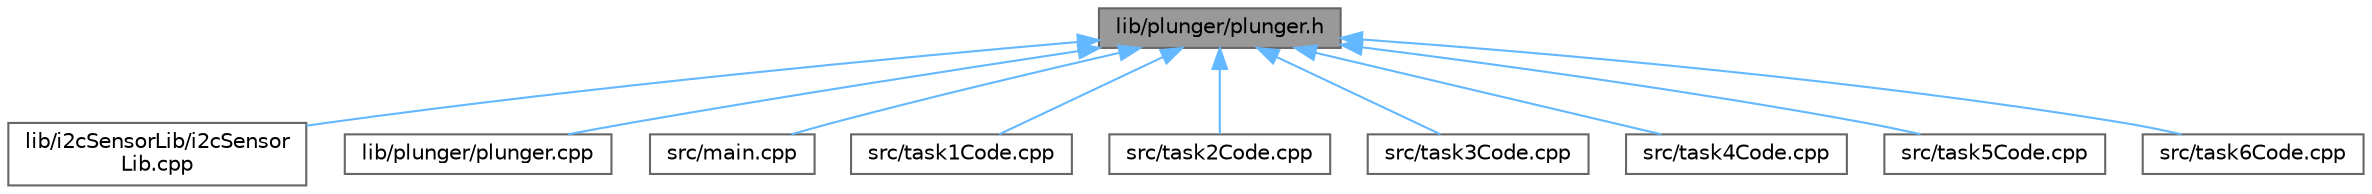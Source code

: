 digraph "lib/plunger/plunger.h"
{
 // LATEX_PDF_SIZE
  bgcolor="transparent";
  edge [fontname=Helvetica,fontsize=10,labelfontname=Helvetica,labelfontsize=10];
  node [fontname=Helvetica,fontsize=10,shape=box,height=0.2,width=0.4];
  Node1 [id="Node000001",label="lib/plunger/plunger.h",height=0.2,width=0.4,color="gray40", fillcolor="grey60", style="filled", fontcolor="black",tooltip="Header file for the ESP32-S3 based Plunger control system."];
  Node1 -> Node2 [id="edge1_Node000001_Node000002",dir="back",color="steelblue1",style="solid",tooltip=" "];
  Node2 [id="Node000002",label="lib/i2cSensorLib/i2cSensor\lLib.cpp",height=0.2,width=0.4,color="grey40", fillcolor="white", style="filled",URL="$i2c_sensor_lib_8cpp.html",tooltip=" "];
  Node1 -> Node3 [id="edge2_Node000001_Node000003",dir="back",color="steelblue1",style="solid",tooltip=" "];
  Node3 [id="Node000003",label="lib/plunger/plunger.cpp",height=0.2,width=0.4,color="grey40", fillcolor="white", style="filled",URL="$plunger_8cpp.html",tooltip=" "];
  Node1 -> Node4 [id="edge3_Node000001_Node000004",dir="back",color="steelblue1",style="solid",tooltip=" "];
  Node4 [id="Node000004",label="src/main.cpp",height=0.2,width=0.4,color="grey40", fillcolor="white", style="filled",URL="$main_8cpp.html",tooltip="Main application file for controlling a homebrew system."];
  Node1 -> Node5 [id="edge4_Node000001_Node000005",dir="back",color="steelblue1",style="solid",tooltip=" "];
  Node5 [id="Node000005",label="src/task1Code.cpp",height=0.2,width=0.4,color="grey40", fillcolor="white", style="filled",URL="$task1_code_8cpp.html",tooltip=" "];
  Node1 -> Node6 [id="edge5_Node000001_Node000006",dir="back",color="steelblue1",style="solid",tooltip=" "];
  Node6 [id="Node000006",label="src/task2Code.cpp",height=0.2,width=0.4,color="grey40", fillcolor="white", style="filled",URL="$task2_code_8cpp.html",tooltip=" "];
  Node1 -> Node7 [id="edge6_Node000001_Node000007",dir="back",color="steelblue1",style="solid",tooltip=" "];
  Node7 [id="Node000007",label="src/task3Code.cpp",height=0.2,width=0.4,color="grey40", fillcolor="white", style="filled",URL="$task3_code_8cpp.html",tooltip=" "];
  Node1 -> Node8 [id="edge7_Node000001_Node000008",dir="back",color="steelblue1",style="solid",tooltip=" "];
  Node8 [id="Node000008",label="src/task4Code.cpp",height=0.2,width=0.4,color="grey40", fillcolor="white", style="filled",URL="$task4_code_8cpp.html",tooltip=" "];
  Node1 -> Node9 [id="edge8_Node000001_Node000009",dir="back",color="steelblue1",style="solid",tooltip=" "];
  Node9 [id="Node000009",label="src/task5Code.cpp",height=0.2,width=0.4,color="grey40", fillcolor="white", style="filled",URL="$task5_code_8cpp.html",tooltip=" "];
  Node1 -> Node10 [id="edge9_Node000001_Node000010",dir="back",color="steelblue1",style="solid",tooltip=" "];
  Node10 [id="Node000010",label="src/task6Code.cpp",height=0.2,width=0.4,color="grey40", fillcolor="white", style="filled",URL="$task6_code_8cpp.html",tooltip=" "];
}
